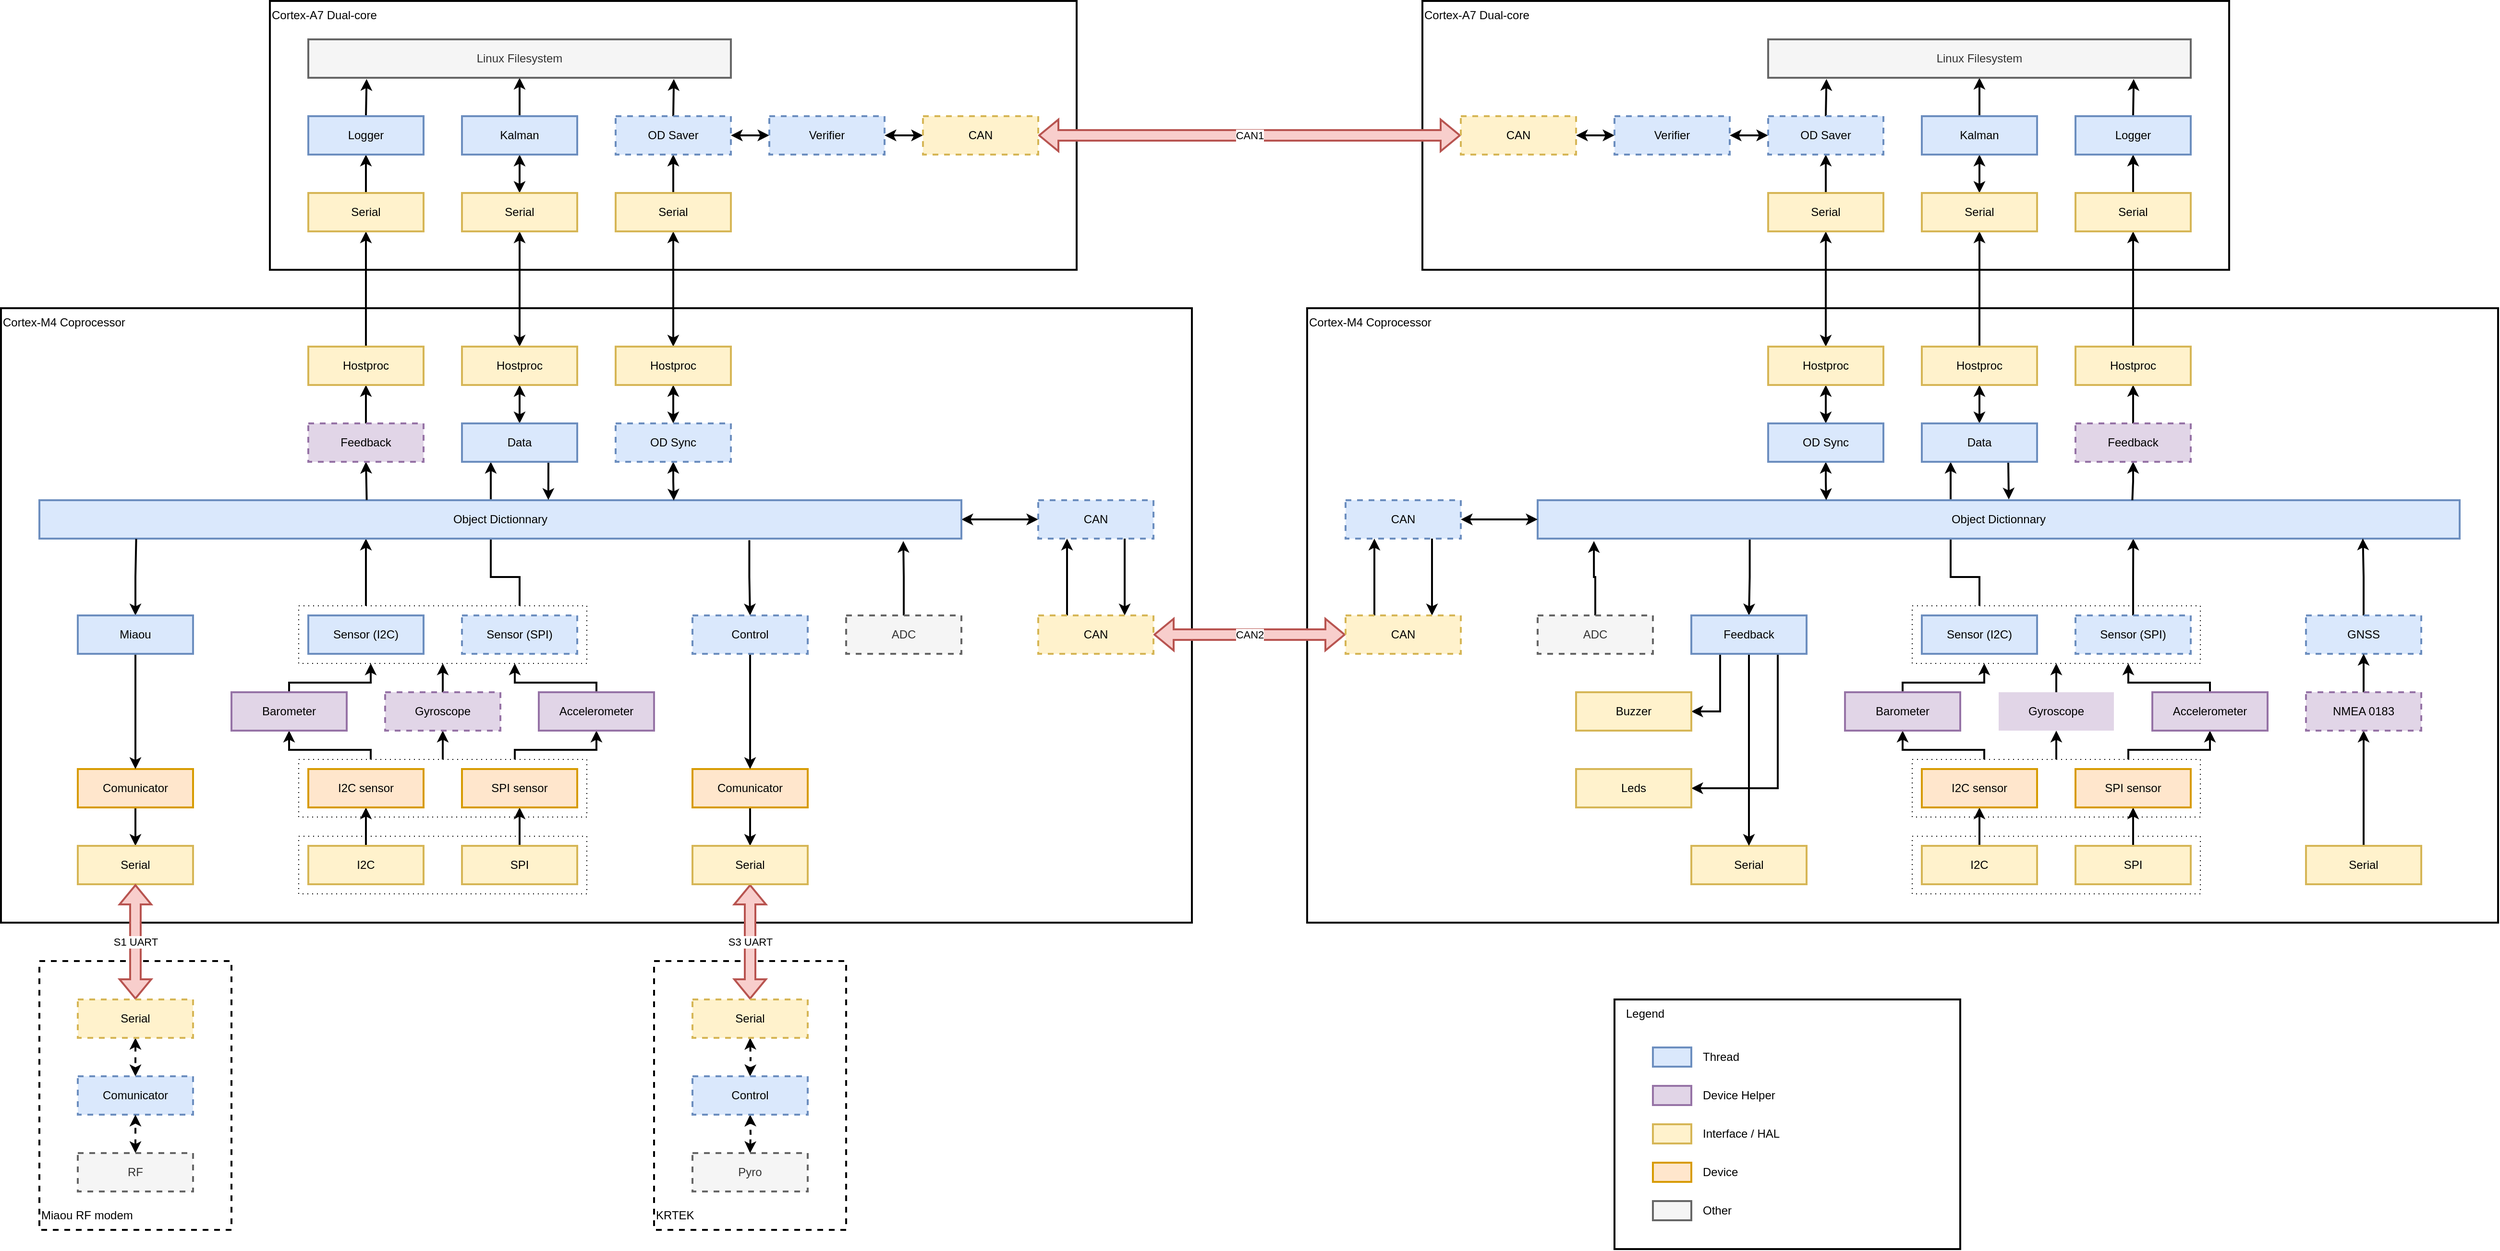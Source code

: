 <mxfile version="20.2.5" type="github">
  <diagram id="oHM9Ts-oEpWvEqwn-NW8" name="Page-1">
    <mxGraphModel dx="1422" dy="1929" grid="1" gridSize="10" guides="1" tooltips="1" connect="1" arrows="1" fold="1" page="1" pageScale="1" pageWidth="1654" pageHeight="1169" math="0" shadow="0">
      <root>
        <mxCell id="0" />
        <mxCell id="1" parent="0" />
        <mxCell id="fYRwV2_t_8ricet78tLy-203" value="" style="rounded=0;whiteSpace=wrap;html=1;fillColor=none;strokeWidth=2;" parent="1" vertex="1">
          <mxGeometry x="1520" y="-320" width="840" height="280" as="geometry" />
        </mxCell>
        <mxCell id="fYRwV2_t_8ricet78tLy-201" value="" style="rounded=0;whiteSpace=wrap;html=1;fillColor=none;strokeWidth=2;" parent="1" vertex="1">
          <mxGeometry x="320" y="-320" width="840" height="280" as="geometry" />
        </mxCell>
        <mxCell id="fYRwV2_t_8ricet78tLy-146" value="" style="rounded=0;whiteSpace=wrap;html=1;fillColor=none;strokeWidth=2;" parent="1" vertex="1">
          <mxGeometry x="1400" width="1240" height="640" as="geometry" />
        </mxCell>
        <mxCell id="fYRwV2_t_8ricet78tLy-215" value="" style="rounded=0;whiteSpace=wrap;html=1;fillColor=none;strokeWidth=2;dashed=1;" parent="1" vertex="1">
          <mxGeometry x="720" y="680" width="200" height="280" as="geometry" />
        </mxCell>
        <mxCell id="fYRwV2_t_8ricet78tLy-209" value="" style="rounded=0;whiteSpace=wrap;html=1;fillColor=none;strokeWidth=2;dashed=1;" parent="1" vertex="1">
          <mxGeometry x="80" y="680" width="200" height="280" as="geometry" />
        </mxCell>
        <mxCell id="fYRwV2_t_8ricet78tLy-210" value="Miaou RF modem" style="text;html=1;strokeColor=none;fillColor=none;align=left;verticalAlign=middle;whiteSpace=wrap;rounded=0;strokeWidth=2;dashed=1;" parent="1" vertex="1">
          <mxGeometry x="80" y="930" width="200" height="30" as="geometry" />
        </mxCell>
        <mxCell id="fYRwV2_t_8ricet78tLy-145" value="" style="rounded=0;whiteSpace=wrap;html=1;fillColor=none;strokeWidth=2;" parent="1" vertex="1">
          <mxGeometry x="40" width="1240" height="640" as="geometry" />
        </mxCell>
        <mxCell id="fYRwV2_t_8ricet78tLy-48" value="" style="edgeStyle=orthogonalEdgeStyle;rounded=0;orthogonalLoop=1;jettySize=auto;html=1;strokeWidth=2;" parent="1" source="fYRwV2_t_8ricet78tLy-1" edge="1">
          <mxGeometry relative="1" as="geometry">
            <mxPoint x="420" y="240" as="targetPoint" />
            <Array as="points">
              <mxPoint x="420" y="240" />
            </Array>
          </mxGeometry>
        </mxCell>
        <mxCell id="fYRwV2_t_8ricet78tLy-47" style="edgeStyle=orthogonalEdgeStyle;rounded=0;orthogonalLoop=1;jettySize=auto;html=1;entryX=0.25;entryY=1;entryDx=0;entryDy=0;exitX=0.5;exitY=0;exitDx=0;exitDy=0;strokeWidth=2;" parent="1" source="fYRwV2_t_8ricet78tLy-2" target="fYRwV2_t_8ricet78tLy-43" edge="1">
          <mxGeometry relative="1" as="geometry">
            <mxPoint x="580" y="270" as="sourcePoint" />
            <Array as="points">
              <mxPoint x="580" y="280" />
              <mxPoint x="550" y="280" />
            </Array>
          </mxGeometry>
        </mxCell>
        <mxCell id="fYRwV2_t_8ricet78tLy-65" style="edgeStyle=orthogonalEdgeStyle;rounded=0;orthogonalLoop=1;jettySize=auto;html=1;exitX=0.25;exitY=0;exitDx=0;exitDy=0;entryX=0.5;entryY=1;entryDx=0;entryDy=0;startArrow=none;startFill=0;endArrow=classic;endFill=1;strokeWidth=2;" parent="1" source="fYRwV2_t_8ricet78tLy-12" target="fYRwV2_t_8ricet78tLy-29" edge="1">
          <mxGeometry relative="1" as="geometry">
            <Array as="points">
              <mxPoint x="425" y="460" />
              <mxPoint x="340" y="460" />
            </Array>
          </mxGeometry>
        </mxCell>
        <mxCell id="fYRwV2_t_8ricet78tLy-66" style="edgeStyle=orthogonalEdgeStyle;rounded=0;orthogonalLoop=1;jettySize=auto;html=1;exitX=0.5;exitY=0;exitDx=0;exitDy=0;entryX=0.5;entryY=1;entryDx=0;entryDy=0;startArrow=none;startFill=0;endArrow=classic;endFill=1;strokeWidth=2;" parent="1" source="fYRwV2_t_8ricet78tLy-12" target="fYRwV2_t_8ricet78tLy-30" edge="1">
          <mxGeometry relative="1" as="geometry" />
        </mxCell>
        <mxCell id="fYRwV2_t_8ricet78tLy-67" style="edgeStyle=orthogonalEdgeStyle;rounded=0;orthogonalLoop=1;jettySize=auto;html=1;exitX=0.75;exitY=0;exitDx=0;exitDy=0;entryX=0.5;entryY=1;entryDx=0;entryDy=0;startArrow=none;startFill=0;endArrow=classic;endFill=1;strokeWidth=2;" parent="1" source="fYRwV2_t_8ricet78tLy-12" target="fYRwV2_t_8ricet78tLy-31" edge="1">
          <mxGeometry relative="1" as="geometry">
            <Array as="points">
              <mxPoint x="575" y="460" />
              <mxPoint x="660" y="460" />
            </Array>
          </mxGeometry>
        </mxCell>
        <mxCell id="fYRwV2_t_8ricet78tLy-12" value="" style="rounded=0;whiteSpace=wrap;html=1;dashed=1;fillColor=none;strokeWidth=1;dashPattern=1 4;" parent="1" vertex="1">
          <mxGeometry x="350" y="470" width="300" height="60" as="geometry" />
        </mxCell>
        <mxCell id="fYRwV2_t_8ricet78tLy-13" value="" style="rounded=0;whiteSpace=wrap;html=1;dashed=1;fillColor=none;strokeWidth=1;dashPattern=1 4;" parent="1" vertex="1">
          <mxGeometry x="350" y="550" width="300" height="60" as="geometry" />
        </mxCell>
        <mxCell id="fYRwV2_t_8ricet78tLy-11" value="" style="rounded=0;whiteSpace=wrap;html=1;dashed=1;fillColor=default;strokeWidth=1;dashPattern=1 4;" parent="1" vertex="1">
          <mxGeometry x="350" y="310" width="300" height="60" as="geometry" />
        </mxCell>
        <mxCell id="fYRwV2_t_8ricet78tLy-1" value="Sensor (I2C)" style="rounded=0;whiteSpace=wrap;html=1;fillColor=#dae8fc;strokeColor=#6c8ebf;strokeWidth=2;" parent="1" vertex="1">
          <mxGeometry x="360" y="320" width="120" height="40" as="geometry" />
        </mxCell>
        <mxCell id="fYRwV2_t_8ricet78tLy-2" value="&lt;div&gt;Sensor (SPI)&lt;/div&gt;" style="rounded=0;whiteSpace=wrap;html=1;fillColor=#dae8fc;strokeColor=#6c8ebf;strokeWidth=2;dashed=1;" parent="1" vertex="1">
          <mxGeometry x="520" y="320" width="120" height="40" as="geometry" />
        </mxCell>
        <mxCell id="fYRwV2_t_8ricet78tLy-62" style="edgeStyle=orthogonalEdgeStyle;rounded=0;orthogonalLoop=1;jettySize=auto;html=1;exitX=0.5;exitY=1;exitDx=0;exitDy=0;entryX=0.5;entryY=0;entryDx=0;entryDy=0;startArrow=none;startFill=0;endArrow=classic;endFill=1;strokeWidth=2;" parent="1" source="fYRwV2_t_8ricet78tLy-3" target="fYRwV2_t_8ricet78tLy-26" edge="1">
          <mxGeometry relative="1" as="geometry" />
        </mxCell>
        <mxCell id="fYRwV2_t_8ricet78tLy-3" value="Comunicator" style="rounded=0;whiteSpace=wrap;html=1;fillColor=#ffe6cc;strokeColor=#d79b00;strokeWidth=2;" parent="1" vertex="1">
          <mxGeometry x="120" y="480" width="120" height="40" as="geometry" />
        </mxCell>
        <mxCell id="fYRwV2_t_8ricet78tLy-77" style="edgeStyle=orthogonalEdgeStyle;rounded=0;orthogonalLoop=1;jettySize=auto;html=1;exitX=1;exitY=0.5;exitDx=0;exitDy=0;entryX=0;entryY=0.5;entryDx=0;entryDy=0;startArrow=classic;startFill=1;endArrow=classic;endFill=1;strokeWidth=2;" parent="1" source="fYRwV2_t_8ricet78tLy-4" target="fYRwV2_t_8ricet78tLy-40" edge="1">
          <mxGeometry relative="1" as="geometry" />
        </mxCell>
        <mxCell id="fYRwV2_t_8ricet78tLy-4" value="Object Dictionnary" style="rounded=0;whiteSpace=wrap;html=1;fillColor=#dae8fc;strokeColor=#6c8ebf;strokeWidth=2;" parent="1" vertex="1">
          <mxGeometry x="80" y="200" width="960" height="40" as="geometry" />
        </mxCell>
        <mxCell id="fYRwV2_t_8ricet78tLy-63" style="edgeStyle=orthogonalEdgeStyle;rounded=0;orthogonalLoop=1;jettySize=auto;html=1;exitX=0.5;exitY=0;exitDx=0;exitDy=0;entryX=0.5;entryY=1;entryDx=0;entryDy=0;startArrow=none;startFill=0;endArrow=classic;endFill=1;strokeWidth=2;" parent="1" source="fYRwV2_t_8ricet78tLy-7" target="fYRwV2_t_8ricet78tLy-8" edge="1">
          <mxGeometry relative="1" as="geometry" />
        </mxCell>
        <mxCell id="fYRwV2_t_8ricet78tLy-7" value="I2C" style="rounded=0;whiteSpace=wrap;html=1;fillColor=#fff2cc;strokeColor=#d6b656;strokeWidth=2;" parent="1" vertex="1">
          <mxGeometry x="360" y="560" width="120" height="40" as="geometry" />
        </mxCell>
        <mxCell id="fYRwV2_t_8ricet78tLy-8" value="I2C sensor" style="rounded=0;whiteSpace=wrap;html=1;fillColor=#ffe6cc;strokeColor=#d79b00;strokeWidth=2;" parent="1" vertex="1">
          <mxGeometry x="360" y="480" width="120" height="40" as="geometry" />
        </mxCell>
        <mxCell id="fYRwV2_t_8ricet78tLy-64" style="edgeStyle=orthogonalEdgeStyle;rounded=0;orthogonalLoop=1;jettySize=auto;html=1;exitX=0.5;exitY=0;exitDx=0;exitDy=0;entryX=0.5;entryY=1;entryDx=0;entryDy=0;startArrow=none;startFill=0;endArrow=classic;endFill=1;strokeWidth=2;" parent="1" source="fYRwV2_t_8ricet78tLy-9" target="fYRwV2_t_8ricet78tLy-10" edge="1">
          <mxGeometry relative="1" as="geometry" />
        </mxCell>
        <mxCell id="fYRwV2_t_8ricet78tLy-9" value="SPI" style="rounded=0;whiteSpace=wrap;html=1;fillColor=#fff2cc;strokeColor=#d6b656;strokeWidth=2;" parent="1" vertex="1">
          <mxGeometry x="520" y="560" width="120" height="40" as="geometry" />
        </mxCell>
        <mxCell id="fYRwV2_t_8ricet78tLy-10" value="SPI sensor" style="rounded=0;whiteSpace=wrap;html=1;fillColor=#ffe6cc;strokeColor=#d79b00;strokeWidth=2;" parent="1" vertex="1">
          <mxGeometry x="520" y="480" width="120" height="40" as="geometry" />
        </mxCell>
        <mxCell id="fYRwV2_t_8ricet78tLy-72" style="edgeStyle=orthogonalEdgeStyle;rounded=0;orthogonalLoop=1;jettySize=auto;html=1;exitX=0.5;exitY=1;exitDx=0;exitDy=0;entryX=0.5;entryY=0;entryDx=0;entryDy=0;startArrow=none;startFill=0;endArrow=classic;endFill=1;strokeWidth=2;" parent="1" source="fYRwV2_t_8ricet78tLy-25" target="fYRwV2_t_8ricet78tLy-27" edge="1">
          <mxGeometry relative="1" as="geometry" />
        </mxCell>
        <mxCell id="fYRwV2_t_8ricet78tLy-25" value="Comunicator" style="rounded=0;whiteSpace=wrap;html=1;fillColor=#ffe6cc;strokeColor=#d79b00;strokeWidth=2;" parent="1" vertex="1">
          <mxGeometry x="760" y="480" width="120" height="40" as="geometry" />
        </mxCell>
        <mxCell id="fYRwV2_t_8ricet78tLy-26" value="Serial" style="rounded=0;whiteSpace=wrap;html=1;fillColor=#fff2cc;strokeColor=#d6b656;strokeWidth=2;" parent="1" vertex="1">
          <mxGeometry x="120" y="560" width="120" height="40" as="geometry" />
        </mxCell>
        <mxCell id="fYRwV2_t_8ricet78tLy-225" value="S3 UART" style="edgeStyle=orthogonalEdgeStyle;rounded=0;orthogonalLoop=1;jettySize=auto;html=1;exitX=0.5;exitY=1;exitDx=0;exitDy=0;entryX=0.5;entryY=0;entryDx=0;entryDy=0;startArrow=classic;startFill=1;endArrow=classic;endFill=1;shape=flexArrow;fillColor=#f8cecc;strokeColor=#b85450;strokeWidth=2;" parent="1" source="fYRwV2_t_8ricet78tLy-27" target="fYRwV2_t_8ricet78tLy-222" edge="1">
          <mxGeometry relative="1" as="geometry" />
        </mxCell>
        <mxCell id="fYRwV2_t_8ricet78tLy-27" value="Serial" style="rounded=0;whiteSpace=wrap;html=1;fillColor=#fff2cc;strokeColor=#d6b656;strokeWidth=2;" parent="1" vertex="1">
          <mxGeometry x="760" y="560" width="120" height="40" as="geometry" />
        </mxCell>
        <mxCell id="fYRwV2_t_8ricet78tLy-60" style="edgeStyle=orthogonalEdgeStyle;rounded=0;orthogonalLoop=1;jettySize=auto;html=1;exitX=0.5;exitY=0;exitDx=0;exitDy=0;entryX=0.105;entryY=1.008;entryDx=0;entryDy=0;entryPerimeter=0;startArrow=classic;startFill=1;endArrow=none;endFill=0;strokeWidth=2;" parent="1" source="fYRwV2_t_8ricet78tLy-28" target="fYRwV2_t_8ricet78tLy-4" edge="1">
          <mxGeometry relative="1" as="geometry" />
        </mxCell>
        <mxCell id="fYRwV2_t_8ricet78tLy-61" style="edgeStyle=orthogonalEdgeStyle;rounded=0;orthogonalLoop=1;jettySize=auto;html=1;exitX=0.5;exitY=1;exitDx=0;exitDy=0;entryX=0.5;entryY=0;entryDx=0;entryDy=0;startArrow=none;startFill=0;endArrow=classic;endFill=1;strokeWidth=2;" parent="1" source="fYRwV2_t_8ricet78tLy-28" target="fYRwV2_t_8ricet78tLy-3" edge="1">
          <mxGeometry relative="1" as="geometry" />
        </mxCell>
        <mxCell id="fYRwV2_t_8ricet78tLy-28" value="Miaou" style="rounded=0;whiteSpace=wrap;html=1;fillColor=#dae8fc;strokeColor=#6c8ebf;strokeWidth=2;" parent="1" vertex="1">
          <mxGeometry x="120" y="320" width="120" height="40" as="geometry" />
        </mxCell>
        <mxCell id="fYRwV2_t_8ricet78tLy-68" style="edgeStyle=orthogonalEdgeStyle;rounded=0;orthogonalLoop=1;jettySize=auto;html=1;exitX=0.5;exitY=0;exitDx=0;exitDy=0;entryX=0.25;entryY=1;entryDx=0;entryDy=0;startArrow=none;startFill=0;endArrow=classic;endFill=1;strokeWidth=2;" parent="1" source="fYRwV2_t_8ricet78tLy-29" target="fYRwV2_t_8ricet78tLy-11" edge="1">
          <mxGeometry relative="1" as="geometry">
            <Array as="points">
              <mxPoint x="340" y="390" />
              <mxPoint x="425" y="390" />
            </Array>
          </mxGeometry>
        </mxCell>
        <mxCell id="fYRwV2_t_8ricet78tLy-29" value="Barometer" style="rounded=0;whiteSpace=wrap;html=1;fillColor=#e1d5e7;strokeColor=#9673a6;strokeWidth=2;" parent="1" vertex="1">
          <mxGeometry x="280" y="400" width="120" height="40" as="geometry" />
        </mxCell>
        <mxCell id="fYRwV2_t_8ricet78tLy-70" style="edgeStyle=orthogonalEdgeStyle;rounded=0;orthogonalLoop=1;jettySize=auto;html=1;exitX=0.5;exitY=0;exitDx=0;exitDy=0;entryX=0.5;entryY=1;entryDx=0;entryDy=0;startArrow=none;startFill=0;endArrow=classic;endFill=1;strokeWidth=2;" parent="1" source="fYRwV2_t_8ricet78tLy-30" target="fYRwV2_t_8ricet78tLy-11" edge="1">
          <mxGeometry relative="1" as="geometry" />
        </mxCell>
        <mxCell id="fYRwV2_t_8ricet78tLy-30" value="Gyroscope" style="rounded=0;whiteSpace=wrap;html=1;fillColor=#e1d5e7;strokeColor=#9673a6;strokeWidth=2;dashed=1;" parent="1" vertex="1">
          <mxGeometry x="440" y="400" width="120" height="40" as="geometry" />
        </mxCell>
        <mxCell id="fYRwV2_t_8ricet78tLy-69" style="edgeStyle=orthogonalEdgeStyle;rounded=0;orthogonalLoop=1;jettySize=auto;html=1;exitX=0.5;exitY=0;exitDx=0;exitDy=0;entryX=0.75;entryY=1;entryDx=0;entryDy=0;startArrow=none;startFill=0;endArrow=classic;endFill=1;strokeWidth=2;" parent="1" source="fYRwV2_t_8ricet78tLy-31" target="fYRwV2_t_8ricet78tLy-11" edge="1">
          <mxGeometry relative="1" as="geometry">
            <Array as="points">
              <mxPoint x="660" y="390" />
              <mxPoint x="575" y="390" />
            </Array>
          </mxGeometry>
        </mxCell>
        <mxCell id="fYRwV2_t_8ricet78tLy-31" value="Accelerometer" style="rounded=0;whiteSpace=wrap;html=1;fillColor=#e1d5e7;strokeColor=#9673a6;strokeWidth=2;" parent="1" vertex="1">
          <mxGeometry x="600" y="400" width="120" height="40" as="geometry" />
        </mxCell>
        <mxCell id="fYRwV2_t_8ricet78tLy-143" style="edgeStyle=orthogonalEdgeStyle;rounded=0;orthogonalLoop=1;jettySize=auto;html=1;exitX=0.5;exitY=0;exitDx=0;exitDy=0;entryX=0.937;entryY=1.062;entryDx=0;entryDy=0;entryPerimeter=0;startArrow=none;startFill=0;endArrow=classic;endFill=1;strokeWidth=2;" parent="1" source="fYRwV2_t_8ricet78tLy-38" target="fYRwV2_t_8ricet78tLy-4" edge="1">
          <mxGeometry relative="1" as="geometry" />
        </mxCell>
        <mxCell id="fYRwV2_t_8ricet78tLy-38" value="ADC" style="rounded=0;whiteSpace=wrap;html=1;fillColor=#f5f5f5;strokeColor=#666666;fontColor=#333333;strokeWidth=2;dashed=1;" parent="1" vertex="1">
          <mxGeometry x="920" y="320" width="120" height="40" as="geometry" />
        </mxCell>
        <mxCell id="fYRwV2_t_8ricet78tLy-73" style="edgeStyle=orthogonalEdgeStyle;rounded=0;orthogonalLoop=1;jettySize=auto;html=1;exitX=0.5;exitY=1;exitDx=0;exitDy=0;startArrow=none;startFill=0;endArrow=classic;endFill=1;entryX=0.5;entryY=0;entryDx=0;entryDy=0;strokeWidth=2;" parent="1" source="fYRwV2_t_8ricet78tLy-39" target="fYRwV2_t_8ricet78tLy-25" edge="1">
          <mxGeometry relative="1" as="geometry">
            <mxPoint x="820.667" y="420" as="targetPoint" />
          </mxGeometry>
        </mxCell>
        <mxCell id="fYRwV2_t_8ricet78tLy-74" style="edgeStyle=orthogonalEdgeStyle;rounded=0;orthogonalLoop=1;jettySize=auto;html=1;exitX=0.77;exitY=1.042;exitDx=0;exitDy=0;entryX=0.5;entryY=0;entryDx=0;entryDy=0;startArrow=none;startFill=0;endArrow=classic;endFill=1;exitPerimeter=0;strokeWidth=2;" parent="1" source="fYRwV2_t_8ricet78tLy-4" target="fYRwV2_t_8ricet78tLy-39" edge="1">
          <mxGeometry relative="1" as="geometry" />
        </mxCell>
        <mxCell id="fYRwV2_t_8ricet78tLy-39" value="Control" style="rounded=0;whiteSpace=wrap;html=1;fillColor=#dae8fc;strokeColor=#6c8ebf;strokeWidth=2;dashed=1;" parent="1" vertex="1">
          <mxGeometry x="760" y="320" width="120" height="40" as="geometry" />
        </mxCell>
        <mxCell id="fYRwV2_t_8ricet78tLy-76" style="edgeStyle=orthogonalEdgeStyle;rounded=0;orthogonalLoop=1;jettySize=auto;html=1;exitX=0.75;exitY=1;exitDx=0;exitDy=0;entryX=0.75;entryY=0;entryDx=0;entryDy=0;startArrow=none;startFill=0;endArrow=classic;endFill=1;strokeWidth=2;" parent="1" source="fYRwV2_t_8ricet78tLy-40" target="fYRwV2_t_8ricet78tLy-41" edge="1">
          <mxGeometry relative="1" as="geometry" />
        </mxCell>
        <mxCell id="fYRwV2_t_8ricet78tLy-40" value="CAN" style="rounded=0;whiteSpace=wrap;html=1;fillColor=#dae8fc;strokeColor=#6c8ebf;strokeWidth=2;dashed=1;" parent="1" vertex="1">
          <mxGeometry x="1120" y="200" width="120" height="40" as="geometry" />
        </mxCell>
        <mxCell id="fYRwV2_t_8ricet78tLy-75" style="edgeStyle=orthogonalEdgeStyle;rounded=0;orthogonalLoop=1;jettySize=auto;html=1;exitX=0.25;exitY=0;exitDx=0;exitDy=0;entryX=0.25;entryY=1;entryDx=0;entryDy=0;startArrow=none;startFill=0;endArrow=classic;endFill=1;strokeWidth=2;" parent="1" source="fYRwV2_t_8ricet78tLy-41" target="fYRwV2_t_8ricet78tLy-40" edge="1">
          <mxGeometry relative="1" as="geometry" />
        </mxCell>
        <mxCell id="fYRwV2_t_8ricet78tLy-150" value="CAN2" style="edgeStyle=orthogonalEdgeStyle;rounded=0;orthogonalLoop=1;jettySize=auto;html=1;exitX=1;exitY=0.5;exitDx=0;exitDy=0;entryX=0;entryY=0.5;entryDx=0;entryDy=0;startArrow=classic;startFill=1;endArrow=classic;endFill=1;shape=flexArrow;fillColor=#f8cecc;strokeColor=#b85450;strokeWidth=2;" parent="1" source="fYRwV2_t_8ricet78tLy-41" target="fYRwV2_t_8ricet78tLy-118" edge="1">
          <mxGeometry relative="1" as="geometry" />
        </mxCell>
        <mxCell id="fYRwV2_t_8ricet78tLy-41" value="CAN" style="rounded=0;whiteSpace=wrap;html=1;fillColor=#fff2cc;strokeColor=#d6b656;strokeWidth=2;dashed=1;" parent="1" vertex="1">
          <mxGeometry x="1120" y="320" width="120" height="40" as="geometry" />
        </mxCell>
        <mxCell id="fYRwV2_t_8ricet78tLy-53" style="edgeStyle=orthogonalEdgeStyle;rounded=0;orthogonalLoop=1;jettySize=auto;html=1;exitX=0.5;exitY=0;exitDx=0;exitDy=0;entryX=0.5;entryY=1;entryDx=0;entryDy=0;startArrow=none;startFill=0;strokeWidth=2;" parent="1" source="fYRwV2_t_8ricet78tLy-42" target="fYRwV2_t_8ricet78tLy-51" edge="1">
          <mxGeometry relative="1" as="geometry" />
        </mxCell>
        <mxCell id="fYRwV2_t_8ricet78tLy-55" style="edgeStyle=orthogonalEdgeStyle;rounded=0;orthogonalLoop=1;jettySize=auto;html=1;exitX=0.5;exitY=1;exitDx=0;exitDy=0;entryX=0.355;entryY=-0.007;entryDx=0;entryDy=0;entryPerimeter=0;startArrow=classic;startFill=1;endArrow=none;endFill=0;strokeWidth=2;" parent="1" source="fYRwV2_t_8ricet78tLy-42" target="fYRwV2_t_8ricet78tLy-4" edge="1">
          <mxGeometry relative="1" as="geometry" />
        </mxCell>
        <mxCell id="fYRwV2_t_8ricet78tLy-42" value="Feedback" style="rounded=0;whiteSpace=wrap;html=1;fillColor=#e1d5e7;strokeColor=#9673a6;strokeWidth=2;dashed=1;" parent="1" vertex="1">
          <mxGeometry x="360" y="120" width="120" height="40" as="geometry" />
        </mxCell>
        <mxCell id="fYRwV2_t_8ricet78tLy-49" style="edgeStyle=orthogonalEdgeStyle;rounded=0;orthogonalLoop=1;jettySize=auto;html=1;exitX=0.5;exitY=0;exitDx=0;exitDy=0;entryX=0.5;entryY=1;entryDx=0;entryDy=0;startArrow=classic;startFill=1;strokeWidth=2;" parent="1" source="fYRwV2_t_8ricet78tLy-43" target="fYRwV2_t_8ricet78tLy-44" edge="1">
          <mxGeometry relative="1" as="geometry" />
        </mxCell>
        <mxCell id="fYRwV2_t_8ricet78tLy-54" style="edgeStyle=orthogonalEdgeStyle;rounded=0;orthogonalLoop=1;jettySize=auto;html=1;exitX=0.75;exitY=1;exitDx=0;exitDy=0;entryX=0.552;entryY=-0.007;entryDx=0;entryDy=0;entryPerimeter=0;startArrow=none;startFill=0;strokeWidth=2;" parent="1" source="fYRwV2_t_8ricet78tLy-43" target="fYRwV2_t_8ricet78tLy-4" edge="1">
          <mxGeometry relative="1" as="geometry" />
        </mxCell>
        <mxCell id="fYRwV2_t_8ricet78tLy-43" value="Data" style="rounded=0;whiteSpace=wrap;html=1;fillColor=#dae8fc;strokeColor=#6c8ebf;strokeWidth=2;" parent="1" vertex="1">
          <mxGeometry x="520" y="120" width="120" height="40" as="geometry" />
        </mxCell>
        <mxCell id="fYRwV2_t_8ricet78tLy-153" style="edgeStyle=orthogonalEdgeStyle;rounded=0;orthogonalLoop=1;jettySize=auto;html=1;exitX=0.5;exitY=0;exitDx=0;exitDy=0;entryX=0.5;entryY=1;entryDx=0;entryDy=0;startArrow=classic;startFill=1;endArrow=classic;endFill=1;strokeWidth=2;" parent="1" source="fYRwV2_t_8ricet78tLy-44" target="fYRwV2_t_8ricet78tLy-152" edge="1">
          <mxGeometry relative="1" as="geometry" />
        </mxCell>
        <mxCell id="fYRwV2_t_8ricet78tLy-44" value="Hostproc" style="rounded=0;whiteSpace=wrap;html=1;fillColor=#fff2cc;strokeColor=#d6b656;strokeWidth=2;" parent="1" vertex="1">
          <mxGeometry x="520" y="40" width="120" height="40" as="geometry" />
        </mxCell>
        <mxCell id="fYRwV2_t_8ricet78tLy-57" style="edgeStyle=orthogonalEdgeStyle;rounded=0;orthogonalLoop=1;jettySize=auto;html=1;exitX=0.5;exitY=1;exitDx=0;exitDy=0;entryX=0.688;entryY=0.008;entryDx=0;entryDy=0;entryPerimeter=0;startArrow=classic;startFill=1;endArrow=classic;endFill=1;strokeWidth=2;" parent="1" source="fYRwV2_t_8ricet78tLy-45" target="fYRwV2_t_8ricet78tLy-4" edge="1">
          <mxGeometry relative="1" as="geometry" />
        </mxCell>
        <mxCell id="fYRwV2_t_8ricet78tLy-58" style="edgeStyle=orthogonalEdgeStyle;rounded=0;orthogonalLoop=1;jettySize=auto;html=1;exitX=0.5;exitY=0;exitDx=0;exitDy=0;entryX=0.5;entryY=1;entryDx=0;entryDy=0;startArrow=classic;startFill=1;endArrow=classic;endFill=1;strokeWidth=2;" parent="1" source="fYRwV2_t_8ricet78tLy-45" target="fYRwV2_t_8ricet78tLy-50" edge="1">
          <mxGeometry relative="1" as="geometry" />
        </mxCell>
        <mxCell id="fYRwV2_t_8ricet78tLy-45" value="OD Sync" style="rounded=0;whiteSpace=wrap;html=1;fillColor=#dae8fc;strokeColor=#6c8ebf;strokeWidth=2;dashed=1;" parent="1" vertex="1">
          <mxGeometry x="680" y="120" width="120" height="40" as="geometry" />
        </mxCell>
        <mxCell id="fYRwV2_t_8ricet78tLy-158" style="edgeStyle=orthogonalEdgeStyle;rounded=0;orthogonalLoop=1;jettySize=auto;html=1;exitX=0.5;exitY=0;exitDx=0;exitDy=0;entryX=0.5;entryY=1;entryDx=0;entryDy=0;startArrow=classic;startFill=1;endArrow=classic;endFill=1;strokeWidth=2;" parent="1" source="fYRwV2_t_8ricet78tLy-50" target="fYRwV2_t_8ricet78tLy-156" edge="1">
          <mxGeometry relative="1" as="geometry" />
        </mxCell>
        <mxCell id="fYRwV2_t_8ricet78tLy-50" value="Hostproc" style="rounded=0;whiteSpace=wrap;html=1;fillColor=#fff2cc;strokeColor=#d6b656;strokeWidth=2;" parent="1" vertex="1">
          <mxGeometry x="680" y="40" width="120" height="40" as="geometry" />
        </mxCell>
        <mxCell id="fYRwV2_t_8ricet78tLy-155" style="edgeStyle=orthogonalEdgeStyle;rounded=0;orthogonalLoop=1;jettySize=auto;html=1;exitX=0.5;exitY=0;exitDx=0;exitDy=0;entryX=0.5;entryY=1;entryDx=0;entryDy=0;startArrow=none;startFill=0;endArrow=classic;endFill=1;strokeWidth=2;" parent="1" source="fYRwV2_t_8ricet78tLy-51" target="fYRwV2_t_8ricet78tLy-154" edge="1">
          <mxGeometry relative="1" as="geometry" />
        </mxCell>
        <mxCell id="fYRwV2_t_8ricet78tLy-51" value="Hostproc" style="rounded=0;whiteSpace=wrap;html=1;fillColor=#fff2cc;strokeColor=#d6b656;strokeWidth=2;" parent="1" vertex="1">
          <mxGeometry x="360" y="40" width="120" height="40" as="geometry" />
        </mxCell>
        <mxCell id="fYRwV2_t_8ricet78tLy-79" style="edgeStyle=orthogonalEdgeStyle;rounded=0;orthogonalLoop=1;jettySize=auto;html=1;entryX=0.25;entryY=1;entryDx=0;entryDy=0;exitX=0.5;exitY=0;exitDx=0;exitDy=0;strokeWidth=2;" parent="1" source="fYRwV2_t_8ricet78tLy-86" target="fYRwV2_t_8ricet78tLy-124" edge="1">
          <mxGeometry relative="1" as="geometry">
            <mxPoint x="2305" y="270" as="sourcePoint" />
            <Array as="points">
              <mxPoint x="2100" y="280" />
              <mxPoint x="2070" y="280" />
            </Array>
          </mxGeometry>
        </mxCell>
        <mxCell id="fYRwV2_t_8ricet78tLy-80" style="edgeStyle=orthogonalEdgeStyle;rounded=0;orthogonalLoop=1;jettySize=auto;html=1;exitX=0.25;exitY=0;exitDx=0;exitDy=0;entryX=0.5;entryY=1;entryDx=0;entryDy=0;startArrow=none;startFill=0;endArrow=classic;endFill=1;strokeWidth=2;" parent="1" source="fYRwV2_t_8ricet78tLy-83" target="fYRwV2_t_8ricet78tLy-106" edge="1">
          <mxGeometry relative="1" as="geometry">
            <Array as="points">
              <mxPoint x="2105" y="460" />
              <mxPoint x="2020" y="460" />
            </Array>
          </mxGeometry>
        </mxCell>
        <mxCell id="fYRwV2_t_8ricet78tLy-81" style="edgeStyle=orthogonalEdgeStyle;rounded=0;orthogonalLoop=1;jettySize=auto;html=1;exitX=0.5;exitY=0;exitDx=0;exitDy=0;entryX=0.5;entryY=1;entryDx=0;entryDy=0;startArrow=none;startFill=0;endArrow=classic;endFill=1;strokeWidth=2;" parent="1" source="fYRwV2_t_8ricet78tLy-83" target="fYRwV2_t_8ricet78tLy-108" edge="1">
          <mxGeometry relative="1" as="geometry" />
        </mxCell>
        <mxCell id="fYRwV2_t_8ricet78tLy-82" style="edgeStyle=orthogonalEdgeStyle;rounded=0;orthogonalLoop=1;jettySize=auto;html=1;exitX=0.75;exitY=0;exitDx=0;exitDy=0;entryX=0.5;entryY=1;entryDx=0;entryDy=0;startArrow=none;startFill=0;endArrow=classic;endFill=1;strokeWidth=2;" parent="1" source="fYRwV2_t_8ricet78tLy-83" target="fYRwV2_t_8ricet78tLy-110" edge="1">
          <mxGeometry relative="1" as="geometry">
            <Array as="points">
              <mxPoint x="2255" y="460" />
              <mxPoint x="2340" y="460" />
            </Array>
          </mxGeometry>
        </mxCell>
        <mxCell id="fYRwV2_t_8ricet78tLy-83" value="" style="rounded=0;whiteSpace=wrap;html=1;dashed=1;fillColor=none;strokeWidth=1;dashPattern=1 4;" parent="1" vertex="1">
          <mxGeometry x="2030" y="470" width="300" height="60" as="geometry" />
        </mxCell>
        <mxCell id="fYRwV2_t_8ricet78tLy-84" value="" style="rounded=0;whiteSpace=wrap;html=1;dashed=1;fillColor=none;strokeWidth=1;dashPattern=1 4;" parent="1" vertex="1">
          <mxGeometry x="2030" y="550" width="300" height="60" as="geometry" />
        </mxCell>
        <mxCell id="fYRwV2_t_8ricet78tLy-85" value="" style="rounded=0;whiteSpace=wrap;html=1;dashed=1;fillColor=default;strokeWidth=1;dashPattern=1 4;" parent="1" vertex="1">
          <mxGeometry x="2030" y="310" width="300" height="60" as="geometry" />
        </mxCell>
        <mxCell id="fYRwV2_t_8ricet78tLy-86" value="Sensor (I2C)" style="rounded=0;whiteSpace=wrap;html=1;fillColor=#dae8fc;strokeColor=#6c8ebf;strokeWidth=2;" parent="1" vertex="1">
          <mxGeometry x="2040" y="320" width="120" height="40" as="geometry" />
        </mxCell>
        <mxCell id="fYRwV2_t_8ricet78tLy-243" style="edgeStyle=orthogonalEdgeStyle;rounded=0;orthogonalLoop=1;jettySize=auto;html=1;exitX=0.5;exitY=0;exitDx=0;exitDy=0;entryX=0.646;entryY=1;entryDx=0;entryDy=0;entryPerimeter=0;startArrow=none;startFill=0;endArrow=classic;endFill=1;strokeWidth=2;" parent="1" source="fYRwV2_t_8ricet78tLy-87" target="fYRwV2_t_8ricet78tLy-91" edge="1">
          <mxGeometry relative="1" as="geometry" />
        </mxCell>
        <mxCell id="fYRwV2_t_8ricet78tLy-87" value="&lt;div&gt;Sensor (SPI)&lt;/div&gt;" style="rounded=0;whiteSpace=wrap;html=1;fillColor=#dae8fc;strokeColor=#6c8ebf;strokeWidth=2;dashed=1;" parent="1" vertex="1">
          <mxGeometry x="2200" y="320" width="120" height="40" as="geometry" />
        </mxCell>
        <mxCell id="fYRwV2_t_8ricet78tLy-230" style="edgeStyle=orthogonalEdgeStyle;rounded=0;orthogonalLoop=1;jettySize=auto;html=1;exitX=0.23;exitY=1.019;exitDx=0;exitDy=0;startArrow=none;startFill=0;endArrow=classic;endFill=1;exitPerimeter=0;strokeWidth=2;" parent="1" source="fYRwV2_t_8ricet78tLy-91" target="fYRwV2_t_8ricet78tLy-114" edge="1">
          <mxGeometry relative="1" as="geometry" />
        </mxCell>
        <mxCell id="fYRwV2_t_8ricet78tLy-91" value="Object Dictionnary" style="rounded=0;whiteSpace=wrap;html=1;fillColor=#dae8fc;strokeColor=#6c8ebf;strokeWidth=2;" parent="1" vertex="1">
          <mxGeometry x="1640" y="200" width="960" height="40" as="geometry" />
        </mxCell>
        <mxCell id="fYRwV2_t_8ricet78tLy-92" style="edgeStyle=orthogonalEdgeStyle;rounded=0;orthogonalLoop=1;jettySize=auto;html=1;exitX=0.5;exitY=0;exitDx=0;exitDy=0;entryX=0.5;entryY=1;entryDx=0;entryDy=0;startArrow=none;startFill=0;endArrow=classic;endFill=1;strokeWidth=2;" parent="1" source="fYRwV2_t_8ricet78tLy-93" target="fYRwV2_t_8ricet78tLy-94" edge="1">
          <mxGeometry relative="1" as="geometry" />
        </mxCell>
        <mxCell id="fYRwV2_t_8ricet78tLy-93" value="I2C" style="rounded=0;whiteSpace=wrap;html=1;fillColor=#fff2cc;strokeColor=#d6b656;strokeWidth=2;" parent="1" vertex="1">
          <mxGeometry x="2040" y="560" width="120" height="40" as="geometry" />
        </mxCell>
        <mxCell id="fYRwV2_t_8ricet78tLy-94" value="I2C sensor" style="rounded=0;whiteSpace=wrap;html=1;fillColor=#ffe6cc;strokeColor=#d79b00;strokeWidth=2;" parent="1" vertex="1">
          <mxGeometry x="2040" y="480" width="120" height="40" as="geometry" />
        </mxCell>
        <mxCell id="fYRwV2_t_8ricet78tLy-95" style="edgeStyle=orthogonalEdgeStyle;rounded=0;orthogonalLoop=1;jettySize=auto;html=1;exitX=0.5;exitY=0;exitDx=0;exitDy=0;entryX=0.5;entryY=1;entryDx=0;entryDy=0;startArrow=none;startFill=0;endArrow=classic;endFill=1;strokeWidth=2;" parent="1" source="fYRwV2_t_8ricet78tLy-96" target="fYRwV2_t_8ricet78tLy-97" edge="1">
          <mxGeometry relative="1" as="geometry" />
        </mxCell>
        <mxCell id="fYRwV2_t_8ricet78tLy-96" value="SPI" style="rounded=0;whiteSpace=wrap;html=1;fillColor=#fff2cc;strokeColor=#d6b656;strokeWidth=2;" parent="1" vertex="1">
          <mxGeometry x="2200" y="560" width="120" height="40" as="geometry" />
        </mxCell>
        <mxCell id="fYRwV2_t_8ricet78tLy-97" value="SPI sensor" style="rounded=0;whiteSpace=wrap;html=1;fillColor=#ffe6cc;strokeColor=#d79b00;strokeWidth=2;" parent="1" vertex="1">
          <mxGeometry x="2200" y="480" width="120" height="40" as="geometry" />
        </mxCell>
        <mxCell id="fYRwV2_t_8ricet78tLy-135" style="edgeStyle=orthogonalEdgeStyle;rounded=0;orthogonalLoop=1;jettySize=auto;html=1;exitX=0.5;exitY=0;exitDx=0;exitDy=0;entryX=0.5;entryY=1;entryDx=0;entryDy=0;startArrow=none;startFill=0;endArrow=classic;endFill=1;strokeWidth=2;" parent="1" source="fYRwV2_t_8ricet78tLy-100" target="fYRwV2_t_8ricet78tLy-134" edge="1">
          <mxGeometry relative="1" as="geometry" />
        </mxCell>
        <mxCell id="fYRwV2_t_8ricet78tLy-100" value="Serial" style="rounded=0;whiteSpace=wrap;html=1;fillColor=#fff2cc;strokeColor=#d6b656;strokeWidth=2;" parent="1" vertex="1">
          <mxGeometry x="2440" y="560" width="120" height="40" as="geometry" />
        </mxCell>
        <mxCell id="fYRwV2_t_8ricet78tLy-101" value="Serial" style="rounded=0;whiteSpace=wrap;html=1;fillColor=#fff2cc;strokeColor=#d6b656;strokeWidth=2;" parent="1" vertex="1">
          <mxGeometry x="1800" y="560" width="120" height="40" as="geometry" />
        </mxCell>
        <mxCell id="fYRwV2_t_8ricet78tLy-229" style="edgeStyle=orthogonalEdgeStyle;rounded=0;orthogonalLoop=1;jettySize=auto;html=1;exitX=0.5;exitY=0;exitDx=0;exitDy=0;entryX=0.895;entryY=0.995;entryDx=0;entryDy=0;entryPerimeter=0;startArrow=none;startFill=0;endArrow=classic;endFill=1;strokeWidth=2;" parent="1" source="fYRwV2_t_8ricet78tLy-104" target="fYRwV2_t_8ricet78tLy-91" edge="1">
          <mxGeometry relative="1" as="geometry" />
        </mxCell>
        <mxCell id="fYRwV2_t_8ricet78tLy-104" value="GNSS" style="rounded=0;whiteSpace=wrap;html=1;fillColor=#dae8fc;strokeColor=#6c8ebf;strokeWidth=2;dashed=1;" parent="1" vertex="1">
          <mxGeometry x="2440" y="320" width="120" height="40" as="geometry" />
        </mxCell>
        <mxCell id="fYRwV2_t_8ricet78tLy-105" style="edgeStyle=orthogonalEdgeStyle;rounded=0;orthogonalLoop=1;jettySize=auto;html=1;exitX=0.5;exitY=0;exitDx=0;exitDy=0;entryX=0.25;entryY=1;entryDx=0;entryDy=0;startArrow=none;startFill=0;endArrow=classic;endFill=1;strokeWidth=2;" parent="1" source="fYRwV2_t_8ricet78tLy-106" target="fYRwV2_t_8ricet78tLy-85" edge="1">
          <mxGeometry relative="1" as="geometry">
            <Array as="points">
              <mxPoint x="2020" y="390" />
              <mxPoint x="2105" y="390" />
            </Array>
          </mxGeometry>
        </mxCell>
        <mxCell id="fYRwV2_t_8ricet78tLy-106" value="Barometer" style="rounded=0;whiteSpace=wrap;html=1;fillColor=#e1d5e7;strokeColor=#9673a6;strokeWidth=2;" parent="1" vertex="1">
          <mxGeometry x="1960" y="400" width="120" height="40" as="geometry" />
        </mxCell>
        <mxCell id="fYRwV2_t_8ricet78tLy-107" style="edgeStyle=orthogonalEdgeStyle;rounded=0;orthogonalLoop=1;jettySize=auto;html=1;exitX=0.5;exitY=0;exitDx=0;exitDy=0;entryX=0.5;entryY=1;entryDx=0;entryDy=0;startArrow=none;startFill=0;endArrow=classic;endFill=1;strokeWidth=2;" parent="1" source="fYRwV2_t_8ricet78tLy-108" target="fYRwV2_t_8ricet78tLy-85" edge="1">
          <mxGeometry relative="1" as="geometry" />
        </mxCell>
        <mxCell id="fYRwV2_t_8ricet78tLy-108" value="Gyroscope" style="rounded=0;whiteSpace=wrap;html=1;fillColor=#e1d5e7;strokeColor=none;strokeWidth=2;dashed=1;" parent="1" vertex="1">
          <mxGeometry x="2120" y="400" width="120" height="40" as="geometry" />
        </mxCell>
        <mxCell id="fYRwV2_t_8ricet78tLy-109" style="edgeStyle=orthogonalEdgeStyle;rounded=0;orthogonalLoop=1;jettySize=auto;html=1;exitX=0.5;exitY=0;exitDx=0;exitDy=0;entryX=0.75;entryY=1;entryDx=0;entryDy=0;startArrow=none;startFill=0;endArrow=classic;endFill=1;strokeWidth=2;" parent="1" source="fYRwV2_t_8ricet78tLy-110" target="fYRwV2_t_8ricet78tLy-85" edge="1">
          <mxGeometry relative="1" as="geometry">
            <Array as="points">
              <mxPoint x="2340" y="390" />
              <mxPoint x="2255" y="390" />
            </Array>
          </mxGeometry>
        </mxCell>
        <mxCell id="fYRwV2_t_8ricet78tLy-110" value="Accelerometer" style="rounded=0;whiteSpace=wrap;html=1;fillColor=#e1d5e7;strokeColor=#9673a6;strokeWidth=2;" parent="1" vertex="1">
          <mxGeometry x="2280" y="400" width="120" height="40" as="geometry" />
        </mxCell>
        <mxCell id="fYRwV2_t_8ricet78tLy-144" style="edgeStyle=orthogonalEdgeStyle;rounded=0;orthogonalLoop=1;jettySize=auto;html=1;exitX=0.5;exitY=0;exitDx=0;exitDy=0;entryX=0.061;entryY=1.062;entryDx=0;entryDy=0;entryPerimeter=0;startArrow=none;startFill=0;endArrow=classic;endFill=1;strokeWidth=2;" parent="1" source="fYRwV2_t_8ricet78tLy-111" target="fYRwV2_t_8ricet78tLy-91" edge="1">
          <mxGeometry relative="1" as="geometry" />
        </mxCell>
        <mxCell id="fYRwV2_t_8ricet78tLy-111" value="ADC" style="rounded=0;whiteSpace=wrap;html=1;fillColor=#f5f5f5;strokeColor=#666666;fontColor=#333333;strokeWidth=2;dashed=1;" parent="1" vertex="1">
          <mxGeometry x="1640" y="320" width="120" height="40" as="geometry" />
        </mxCell>
        <mxCell id="fYRwV2_t_8ricet78tLy-112" style="edgeStyle=orthogonalEdgeStyle;rounded=0;orthogonalLoop=1;jettySize=auto;html=1;exitX=0.5;exitY=1;exitDx=0;exitDy=0;startArrow=none;startFill=0;endArrow=classic;endFill=1;entryX=0.5;entryY=0;entryDx=0;entryDy=0;strokeWidth=2;" parent="1" source="fYRwV2_t_8ricet78tLy-114" target="fYRwV2_t_8ricet78tLy-101" edge="1">
          <mxGeometry relative="1" as="geometry">
            <mxPoint x="1860" y="480" as="targetPoint" />
          </mxGeometry>
        </mxCell>
        <mxCell id="fYRwV2_t_8ricet78tLy-139" style="edgeStyle=orthogonalEdgeStyle;rounded=0;orthogonalLoop=1;jettySize=auto;html=1;exitX=0.75;exitY=1;exitDx=0;exitDy=0;startArrow=none;startFill=0;endArrow=classic;endFill=1;entryX=1;entryY=0.5;entryDx=0;entryDy=0;strokeWidth=2;" parent="1" source="fYRwV2_t_8ricet78tLy-114" target="fYRwV2_t_8ricet78tLy-232" edge="1">
          <mxGeometry relative="1" as="geometry">
            <mxPoint x="1760" y="500" as="targetPoint" />
          </mxGeometry>
        </mxCell>
        <mxCell id="fYRwV2_t_8ricet78tLy-142" style="edgeStyle=orthogonalEdgeStyle;rounded=0;orthogonalLoop=1;jettySize=auto;html=1;exitX=0.25;exitY=1;exitDx=0;exitDy=0;startArrow=none;startFill=0;endArrow=classic;endFill=1;entryX=1;entryY=0.5;entryDx=0;entryDy=0;strokeWidth=2;" parent="1" source="fYRwV2_t_8ricet78tLy-114" target="fYRwV2_t_8ricet78tLy-231" edge="1">
          <mxGeometry relative="1" as="geometry">
            <mxPoint x="1760" y="420" as="targetPoint" />
          </mxGeometry>
        </mxCell>
        <mxCell id="fYRwV2_t_8ricet78tLy-114" value="Feedback" style="rounded=0;whiteSpace=wrap;html=1;fillColor=#dae8fc;strokeColor=#6c8ebf;strokeWidth=2;" parent="1" vertex="1">
          <mxGeometry x="1800" y="320" width="120" height="40" as="geometry" />
        </mxCell>
        <mxCell id="fYRwV2_t_8ricet78tLy-115" style="edgeStyle=orthogonalEdgeStyle;rounded=0;orthogonalLoop=1;jettySize=auto;html=1;exitX=0.75;exitY=1;exitDx=0;exitDy=0;entryX=0.75;entryY=0;entryDx=0;entryDy=0;startArrow=none;startFill=0;endArrow=classic;endFill=1;strokeWidth=2;" parent="1" source="fYRwV2_t_8ricet78tLy-116" target="fYRwV2_t_8ricet78tLy-118" edge="1">
          <mxGeometry relative="1" as="geometry" />
        </mxCell>
        <mxCell id="fYRwV2_t_8ricet78tLy-131" style="edgeStyle=orthogonalEdgeStyle;rounded=0;orthogonalLoop=1;jettySize=auto;html=1;exitX=1;exitY=0.5;exitDx=0;exitDy=0;entryX=0;entryY=0.5;entryDx=0;entryDy=0;startArrow=classic;startFill=1;endArrow=classic;endFill=1;strokeWidth=2;" parent="1" source="fYRwV2_t_8ricet78tLy-116" target="fYRwV2_t_8ricet78tLy-91" edge="1">
          <mxGeometry relative="1" as="geometry" />
        </mxCell>
        <mxCell id="fYRwV2_t_8ricet78tLy-116" value="CAN" style="rounded=0;whiteSpace=wrap;html=1;fillColor=#dae8fc;strokeColor=#6c8ebf;strokeWidth=2;dashed=1;" parent="1" vertex="1">
          <mxGeometry x="1440" y="200" width="120" height="40" as="geometry" />
        </mxCell>
        <mxCell id="fYRwV2_t_8ricet78tLy-117" style="edgeStyle=orthogonalEdgeStyle;rounded=0;orthogonalLoop=1;jettySize=auto;html=1;exitX=0.25;exitY=0;exitDx=0;exitDy=0;entryX=0.25;entryY=1;entryDx=0;entryDy=0;startArrow=none;startFill=0;endArrow=classic;endFill=1;strokeWidth=2;" parent="1" source="fYRwV2_t_8ricet78tLy-118" target="fYRwV2_t_8ricet78tLy-116" edge="1">
          <mxGeometry relative="1" as="geometry" />
        </mxCell>
        <mxCell id="fYRwV2_t_8ricet78tLy-118" value="CAN" style="rounded=0;whiteSpace=wrap;html=1;fillColor=#fff2cc;strokeColor=#d6b656;strokeWidth=2;dashed=1;" parent="1" vertex="1">
          <mxGeometry x="1440" y="320" width="120" height="40" as="geometry" />
        </mxCell>
        <mxCell id="fYRwV2_t_8ricet78tLy-119" style="edgeStyle=orthogonalEdgeStyle;rounded=0;orthogonalLoop=1;jettySize=auto;html=1;exitX=0.5;exitY=0;exitDx=0;exitDy=0;entryX=0.5;entryY=1;entryDx=0;entryDy=0;startArrow=classic;startFill=1;strokeWidth=2;" parent="1" source="fYRwV2_t_8ricet78tLy-121" target="fYRwV2_t_8ricet78tLy-130" edge="1">
          <mxGeometry relative="1" as="geometry" />
        </mxCell>
        <mxCell id="fYRwV2_t_8ricet78tLy-120" style="edgeStyle=orthogonalEdgeStyle;rounded=0;orthogonalLoop=1;jettySize=auto;html=1;exitX=0.5;exitY=1;exitDx=0;exitDy=0;startArrow=classic;startFill=1;entryX=0.313;entryY=0;entryDx=0;entryDy=0;entryPerimeter=0;strokeWidth=2;" parent="1" source="fYRwV2_t_8ricet78tLy-121" target="fYRwV2_t_8ricet78tLy-91" edge="1">
          <mxGeometry relative="1" as="geometry">
            <mxPoint x="2099" y="200" as="targetPoint" />
            <Array as="points">
              <mxPoint x="1940" y="180" />
              <mxPoint x="1940" y="180" />
            </Array>
          </mxGeometry>
        </mxCell>
        <mxCell id="fYRwV2_t_8ricet78tLy-121" value="OD Sync" style="rounded=0;whiteSpace=wrap;html=1;fillColor=#dae8fc;strokeColor=#6c8ebf;strokeWidth=2;" parent="1" vertex="1">
          <mxGeometry x="1880" y="120" width="120" height="40" as="geometry" />
        </mxCell>
        <mxCell id="fYRwV2_t_8ricet78tLy-122" style="edgeStyle=orthogonalEdgeStyle;rounded=0;orthogonalLoop=1;jettySize=auto;html=1;exitX=0.5;exitY=0;exitDx=0;exitDy=0;entryX=0.5;entryY=1;entryDx=0;entryDy=0;startArrow=classic;startFill=1;strokeWidth=2;" parent="1" source="fYRwV2_t_8ricet78tLy-124" target="fYRwV2_t_8ricet78tLy-125" edge="1">
          <mxGeometry relative="1" as="geometry" />
        </mxCell>
        <mxCell id="fYRwV2_t_8ricet78tLy-123" style="edgeStyle=orthogonalEdgeStyle;rounded=0;orthogonalLoop=1;jettySize=auto;html=1;exitX=0.75;exitY=1;exitDx=0;exitDy=0;entryX=0.511;entryY=-0.02;entryDx=0;entryDy=0;entryPerimeter=0;startArrow=none;startFill=0;strokeWidth=2;" parent="1" source="fYRwV2_t_8ricet78tLy-124" target="fYRwV2_t_8ricet78tLy-91" edge="1">
          <mxGeometry relative="1" as="geometry">
            <Array as="points" />
          </mxGeometry>
        </mxCell>
        <mxCell id="fYRwV2_t_8ricet78tLy-124" value="Data" style="rounded=0;whiteSpace=wrap;html=1;fillColor=#dae8fc;strokeColor=#6c8ebf;strokeWidth=2;" parent="1" vertex="1">
          <mxGeometry x="2040" y="120" width="120" height="40" as="geometry" />
        </mxCell>
        <mxCell id="fYRwV2_t_8ricet78tLy-198" style="edgeStyle=orthogonalEdgeStyle;rounded=0;orthogonalLoop=1;jettySize=auto;html=1;exitX=0.5;exitY=0;exitDx=0;exitDy=0;entryX=0.5;entryY=1;entryDx=0;entryDy=0;startArrow=none;startFill=0;endArrow=classic;endFill=1;strokeWidth=2;" parent="1" source="fYRwV2_t_8ricet78tLy-125" target="fYRwV2_t_8ricet78tLy-185" edge="1">
          <mxGeometry relative="1" as="geometry" />
        </mxCell>
        <mxCell id="fYRwV2_t_8ricet78tLy-125" value="Hostproc" style="rounded=0;whiteSpace=wrap;html=1;fillColor=#fff2cc;strokeColor=#d6b656;strokeWidth=2;" parent="1" vertex="1">
          <mxGeometry x="2040" y="40" width="120" height="40" as="geometry" />
        </mxCell>
        <mxCell id="fYRwV2_t_8ricet78tLy-126" style="edgeStyle=orthogonalEdgeStyle;rounded=0;orthogonalLoop=1;jettySize=auto;html=1;exitX=0.5;exitY=1;exitDx=0;exitDy=0;entryX=0.645;entryY=0;entryDx=0;entryDy=0;entryPerimeter=0;startArrow=classic;startFill=1;endArrow=none;endFill=0;strokeWidth=2;" parent="1" source="fYRwV2_t_8ricet78tLy-128" target="fYRwV2_t_8ricet78tLy-91" edge="1">
          <mxGeometry relative="1" as="geometry" />
        </mxCell>
        <mxCell id="fYRwV2_t_8ricet78tLy-127" style="edgeStyle=orthogonalEdgeStyle;rounded=0;orthogonalLoop=1;jettySize=auto;html=1;exitX=0.5;exitY=0;exitDx=0;exitDy=0;entryX=0.5;entryY=1;entryDx=0;entryDy=0;startArrow=none;startFill=0;endArrow=classic;endFill=1;strokeWidth=2;" parent="1" source="fYRwV2_t_8ricet78tLy-128" target="fYRwV2_t_8ricet78tLy-129" edge="1">
          <mxGeometry relative="1" as="geometry" />
        </mxCell>
        <mxCell id="fYRwV2_t_8ricet78tLy-128" value="Feedback" style="rounded=0;whiteSpace=wrap;html=1;fillColor=#e1d5e7;strokeColor=#9673a6;strokeWidth=2;dashed=1;" parent="1" vertex="1">
          <mxGeometry x="2200" y="120" width="120" height="40" as="geometry" />
        </mxCell>
        <mxCell id="fYRwV2_t_8ricet78tLy-199" style="edgeStyle=orthogonalEdgeStyle;rounded=0;orthogonalLoop=1;jettySize=auto;html=1;exitX=0.5;exitY=0;exitDx=0;exitDy=0;entryX=0.5;entryY=1;entryDx=0;entryDy=0;startArrow=none;startFill=0;endArrow=classic;endFill=1;strokeWidth=2;" parent="1" source="fYRwV2_t_8ricet78tLy-129" target="fYRwV2_t_8ricet78tLy-189" edge="1">
          <mxGeometry relative="1" as="geometry" />
        </mxCell>
        <mxCell id="fYRwV2_t_8ricet78tLy-129" value="Hostproc" style="rounded=0;whiteSpace=wrap;html=1;fillColor=#fff2cc;strokeColor=#d6b656;strokeWidth=2;" parent="1" vertex="1">
          <mxGeometry x="2200" y="40" width="120" height="40" as="geometry" />
        </mxCell>
        <mxCell id="fYRwV2_t_8ricet78tLy-197" style="edgeStyle=orthogonalEdgeStyle;rounded=0;orthogonalLoop=1;jettySize=auto;html=1;exitX=0.5;exitY=0;exitDx=0;exitDy=0;startArrow=classic;startFill=1;endArrow=classic;endFill=1;strokeWidth=2;" parent="1" source="fYRwV2_t_8ricet78tLy-130" target="fYRwV2_t_8ricet78tLy-187" edge="1">
          <mxGeometry relative="1" as="geometry" />
        </mxCell>
        <mxCell id="fYRwV2_t_8ricet78tLy-130" value="Hostproc" style="rounded=0;whiteSpace=wrap;html=1;fillColor=#fff2cc;strokeColor=#d6b656;strokeWidth=2;" parent="1" vertex="1">
          <mxGeometry x="1880" y="40" width="120" height="40" as="geometry" />
        </mxCell>
        <mxCell id="fYRwV2_t_8ricet78tLy-136" style="edgeStyle=orthogonalEdgeStyle;rounded=0;orthogonalLoop=1;jettySize=auto;html=1;exitX=0.5;exitY=0;exitDx=0;exitDy=0;entryX=0.5;entryY=1;entryDx=0;entryDy=0;startArrow=none;startFill=0;endArrow=classic;endFill=1;strokeWidth=2;" parent="1" source="fYRwV2_t_8ricet78tLy-134" target="fYRwV2_t_8ricet78tLy-104" edge="1">
          <mxGeometry relative="1" as="geometry" />
        </mxCell>
        <mxCell id="fYRwV2_t_8ricet78tLy-134" value="NMEA 0183" style="rounded=0;whiteSpace=wrap;html=1;fillColor=#e1d5e7;strokeColor=#9673a6;strokeWidth=2;dashed=1;" parent="1" vertex="1">
          <mxGeometry x="2440" y="400" width="120" height="40" as="geometry" />
        </mxCell>
        <mxCell id="fYRwV2_t_8ricet78tLy-147" value="Cortex-M4 Coprocessor" style="text;html=1;strokeColor=none;fillColor=none;align=left;verticalAlign=middle;whiteSpace=wrap;rounded=0;strokeWidth=2;" parent="1" vertex="1">
          <mxGeometry x="40" width="130" height="30" as="geometry" />
        </mxCell>
        <mxCell id="fYRwV2_t_8ricet78tLy-148" value="Cortex-M4 Coprocessor" style="text;html=1;strokeColor=none;fillColor=none;align=left;verticalAlign=middle;whiteSpace=wrap;rounded=0;strokeWidth=2;" parent="1" vertex="1">
          <mxGeometry x="1400" width="130" height="30" as="geometry" />
        </mxCell>
        <mxCell id="fYRwV2_t_8ricet78tLy-163" style="edgeStyle=orthogonalEdgeStyle;rounded=0;orthogonalLoop=1;jettySize=auto;html=1;exitX=0.5;exitY=0;exitDx=0;exitDy=0;entryX=0.5;entryY=1;entryDx=0;entryDy=0;startArrow=classic;startFill=1;endArrow=classic;endFill=1;strokeWidth=2;" parent="1" source="fYRwV2_t_8ricet78tLy-152" target="fYRwV2_t_8ricet78tLy-160" edge="1">
          <mxGeometry relative="1" as="geometry" />
        </mxCell>
        <mxCell id="fYRwV2_t_8ricet78tLy-152" value="Serial" style="rounded=0;whiteSpace=wrap;html=1;fillColor=#fff2cc;strokeColor=#d6b656;strokeWidth=2;" parent="1" vertex="1">
          <mxGeometry x="520" y="-120" width="120" height="40" as="geometry" />
        </mxCell>
        <mxCell id="fYRwV2_t_8ricet78tLy-166" style="edgeStyle=orthogonalEdgeStyle;rounded=0;orthogonalLoop=1;jettySize=auto;html=1;exitX=0.5;exitY=0;exitDx=0;exitDy=0;startArrow=none;startFill=0;endArrow=classic;endFill=1;strokeWidth=2;" parent="1" source="fYRwV2_t_8ricet78tLy-154" target="fYRwV2_t_8ricet78tLy-159" edge="1">
          <mxGeometry relative="1" as="geometry" />
        </mxCell>
        <mxCell id="fYRwV2_t_8ricet78tLy-154" value="Serial" style="rounded=0;whiteSpace=wrap;html=1;fillColor=#fff2cc;strokeColor=#d6b656;gradientColor=none;perimeterSpacing=0;strokeWidth=2;" parent="1" vertex="1">
          <mxGeometry x="360" y="-120" width="120" height="40" as="geometry" />
        </mxCell>
        <mxCell id="fYRwV2_t_8ricet78tLy-165" style="edgeStyle=orthogonalEdgeStyle;rounded=0;orthogonalLoop=1;jettySize=auto;html=1;exitX=0.5;exitY=0;exitDx=0;exitDy=0;entryX=0.5;entryY=1;entryDx=0;entryDy=0;startArrow=none;startFill=0;endArrow=classic;endFill=1;strokeWidth=2;" parent="1" source="fYRwV2_t_8ricet78tLy-156" target="fYRwV2_t_8ricet78tLy-164" edge="1">
          <mxGeometry relative="1" as="geometry" />
        </mxCell>
        <mxCell id="fYRwV2_t_8ricet78tLy-156" value="Serial" style="rounded=0;whiteSpace=wrap;html=1;fillColor=#fff2cc;strokeColor=#d6b656;strokeWidth=2;" parent="1" vertex="1">
          <mxGeometry x="680" y="-120" width="120" height="40" as="geometry" />
        </mxCell>
        <mxCell id="fYRwV2_t_8ricet78tLy-170" style="edgeStyle=orthogonalEdgeStyle;rounded=0;orthogonalLoop=1;jettySize=auto;html=1;exitX=0.5;exitY=0;exitDx=0;exitDy=0;entryX=0.138;entryY=1.032;entryDx=0;entryDy=0;entryPerimeter=0;startArrow=none;startFill=0;endArrow=classic;endFill=1;strokeWidth=2;" parent="1" source="fYRwV2_t_8ricet78tLy-159" target="fYRwV2_t_8ricet78tLy-167" edge="1">
          <mxGeometry relative="1" as="geometry" />
        </mxCell>
        <mxCell id="fYRwV2_t_8ricet78tLy-159" value="Logger" style="rounded=0;whiteSpace=wrap;html=1;fillColor=#dae8fc;strokeColor=#6c8ebf;strokeWidth=2;" parent="1" vertex="1">
          <mxGeometry x="360" y="-200" width="120" height="40" as="geometry" />
        </mxCell>
        <mxCell id="fYRwV2_t_8ricet78tLy-169" style="edgeStyle=orthogonalEdgeStyle;rounded=0;orthogonalLoop=1;jettySize=auto;html=1;exitX=0.5;exitY=0;exitDx=0;exitDy=0;entryX=0.5;entryY=1;entryDx=0;entryDy=0;startArrow=none;startFill=0;endArrow=classic;endFill=1;strokeWidth=2;" parent="1" source="fYRwV2_t_8ricet78tLy-160" target="fYRwV2_t_8ricet78tLy-167" edge="1">
          <mxGeometry relative="1" as="geometry" />
        </mxCell>
        <mxCell id="fYRwV2_t_8ricet78tLy-160" value="Kalman " style="rounded=0;whiteSpace=wrap;html=1;fillColor=#dae8fc;strokeColor=#6c8ebf;strokeWidth=2;" parent="1" vertex="1">
          <mxGeometry x="520" y="-200" width="120" height="40" as="geometry" />
        </mxCell>
        <mxCell id="fYRwV2_t_8ricet78tLy-168" style="edgeStyle=orthogonalEdgeStyle;rounded=0;orthogonalLoop=1;jettySize=auto;html=1;exitX=0.5;exitY=0;exitDx=0;exitDy=0;entryX=0.865;entryY=1.032;entryDx=0;entryDy=0;entryPerimeter=0;startArrow=none;startFill=0;endArrow=classic;endFill=1;strokeWidth=2;" parent="1" source="fYRwV2_t_8ricet78tLy-164" target="fYRwV2_t_8ricet78tLy-167" edge="1">
          <mxGeometry relative="1" as="geometry" />
        </mxCell>
        <mxCell id="fYRwV2_t_8ricet78tLy-239" style="edgeStyle=orthogonalEdgeStyle;rounded=0;orthogonalLoop=1;jettySize=auto;html=1;exitX=1;exitY=0.5;exitDx=0;exitDy=0;entryX=0;entryY=0.5;entryDx=0;entryDy=0;startArrow=classic;startFill=1;endArrow=classic;endFill=1;strokeWidth=2;" parent="1" source="fYRwV2_t_8ricet78tLy-164" target="fYRwV2_t_8ricet78tLy-233" edge="1">
          <mxGeometry relative="1" as="geometry" />
        </mxCell>
        <mxCell id="fYRwV2_t_8ricet78tLy-164" value="OD Saver" style="rounded=0;whiteSpace=wrap;html=1;fillColor=#dae8fc;strokeColor=#6c8ebf;strokeWidth=2;dashed=1;" parent="1" vertex="1">
          <mxGeometry x="680" y="-200" width="120" height="40" as="geometry" />
        </mxCell>
        <mxCell id="fYRwV2_t_8ricet78tLy-167" value="Linux Filesystem" style="rounded=0;whiteSpace=wrap;html=1;fillColor=#f5f5f5;fontColor=#333333;strokeColor=#666666;strokeWidth=2;" parent="1" vertex="1">
          <mxGeometry x="360" y="-280" width="440" height="40" as="geometry" />
        </mxCell>
        <mxCell id="fYRwV2_t_8ricet78tLy-184" style="edgeStyle=orthogonalEdgeStyle;rounded=0;orthogonalLoop=1;jettySize=auto;html=1;exitX=0.5;exitY=0;exitDx=0;exitDy=0;entryX=0.5;entryY=1;entryDx=0;entryDy=0;startArrow=classic;startFill=1;endArrow=classic;endFill=1;strokeWidth=2;" parent="1" source="fYRwV2_t_8ricet78tLy-185" target="fYRwV2_t_8ricet78tLy-193" edge="1">
          <mxGeometry relative="1" as="geometry" />
        </mxCell>
        <mxCell id="fYRwV2_t_8ricet78tLy-185" value="Serial" style="rounded=0;whiteSpace=wrap;html=1;fillColor=#fff2cc;strokeColor=#d6b656;strokeWidth=2;" parent="1" vertex="1">
          <mxGeometry x="2040" y="-120" width="120" height="40" as="geometry" />
        </mxCell>
        <mxCell id="fYRwV2_t_8ricet78tLy-186" style="edgeStyle=orthogonalEdgeStyle;rounded=0;orthogonalLoop=1;jettySize=auto;html=1;exitX=0.5;exitY=0;exitDx=0;exitDy=0;startArrow=none;startFill=0;endArrow=classic;endFill=1;strokeWidth=2;" parent="1" source="fYRwV2_t_8ricet78tLy-187" target="fYRwV2_t_8ricet78tLy-191" edge="1">
          <mxGeometry relative="1" as="geometry" />
        </mxCell>
        <mxCell id="fYRwV2_t_8ricet78tLy-187" value="Serial" style="rounded=0;whiteSpace=wrap;html=1;fillColor=#fff2cc;strokeColor=#d6b656;strokeWidth=2;" parent="1" vertex="1">
          <mxGeometry x="1880" y="-120" width="120" height="40" as="geometry" />
        </mxCell>
        <mxCell id="fYRwV2_t_8ricet78tLy-188" style="edgeStyle=orthogonalEdgeStyle;rounded=0;orthogonalLoop=1;jettySize=auto;html=1;exitX=0.5;exitY=0;exitDx=0;exitDy=0;entryX=0.5;entryY=1;entryDx=0;entryDy=0;startArrow=none;startFill=0;endArrow=classic;endFill=1;strokeWidth=2;" parent="1" source="fYRwV2_t_8ricet78tLy-189" target="fYRwV2_t_8ricet78tLy-195" edge="1">
          <mxGeometry relative="1" as="geometry" />
        </mxCell>
        <mxCell id="fYRwV2_t_8ricet78tLy-189" value="Serial" style="rounded=0;whiteSpace=wrap;html=1;fillColor=#fff2cc;strokeColor=#d6b656;strokeWidth=2;" parent="1" vertex="1">
          <mxGeometry x="2200" y="-120" width="120" height="40" as="geometry" />
        </mxCell>
        <mxCell id="fYRwV2_t_8ricet78tLy-190" style="edgeStyle=orthogonalEdgeStyle;rounded=0;orthogonalLoop=1;jettySize=auto;html=1;exitX=0.5;exitY=0;exitDx=0;exitDy=0;entryX=0.138;entryY=1.032;entryDx=0;entryDy=0;entryPerimeter=0;startArrow=none;startFill=0;endArrow=classic;endFill=1;strokeWidth=2;" parent="1" source="fYRwV2_t_8ricet78tLy-191" target="fYRwV2_t_8ricet78tLy-196" edge="1">
          <mxGeometry relative="1" as="geometry" />
        </mxCell>
        <mxCell id="fYRwV2_t_8ricet78tLy-240" style="edgeStyle=orthogonalEdgeStyle;rounded=0;orthogonalLoop=1;jettySize=auto;html=1;exitX=0;exitY=0.5;exitDx=0;exitDy=0;entryX=1;entryY=0.5;entryDx=0;entryDy=0;startArrow=classic;startFill=1;endArrow=classic;endFill=1;strokeWidth=2;" parent="1" source="fYRwV2_t_8ricet78tLy-191" target="fYRwV2_t_8ricet78tLy-234" edge="1">
          <mxGeometry relative="1" as="geometry" />
        </mxCell>
        <mxCell id="fYRwV2_t_8ricet78tLy-191" value="OD Saver" style="rounded=0;whiteSpace=wrap;html=1;fillColor=#dae8fc;strokeColor=#6c8ebf;strokeWidth=2;dashed=1;" parent="1" vertex="1">
          <mxGeometry x="1880" y="-200" width="120" height="40" as="geometry" />
        </mxCell>
        <mxCell id="fYRwV2_t_8ricet78tLy-192" style="edgeStyle=orthogonalEdgeStyle;rounded=0;orthogonalLoop=1;jettySize=auto;html=1;exitX=0.5;exitY=0;exitDx=0;exitDy=0;entryX=0.5;entryY=1;entryDx=0;entryDy=0;startArrow=none;startFill=0;endArrow=classic;endFill=1;strokeWidth=2;" parent="1" source="fYRwV2_t_8ricet78tLy-193" target="fYRwV2_t_8ricet78tLy-196" edge="1">
          <mxGeometry relative="1" as="geometry" />
        </mxCell>
        <mxCell id="fYRwV2_t_8ricet78tLy-193" value="Kalman " style="rounded=0;whiteSpace=wrap;html=1;fillColor=#dae8fc;strokeColor=#6c8ebf;strokeWidth=2;" parent="1" vertex="1">
          <mxGeometry x="2040" y="-200" width="120" height="40" as="geometry" />
        </mxCell>
        <mxCell id="fYRwV2_t_8ricet78tLy-194" style="edgeStyle=orthogonalEdgeStyle;rounded=0;orthogonalLoop=1;jettySize=auto;html=1;exitX=0.5;exitY=0;exitDx=0;exitDy=0;entryX=0.865;entryY=1.032;entryDx=0;entryDy=0;entryPerimeter=0;startArrow=none;startFill=0;endArrow=classic;endFill=1;strokeWidth=2;" parent="1" source="fYRwV2_t_8ricet78tLy-195" target="fYRwV2_t_8ricet78tLy-196" edge="1">
          <mxGeometry relative="1" as="geometry" />
        </mxCell>
        <mxCell id="fYRwV2_t_8ricet78tLy-195" value="Logger" style="rounded=0;whiteSpace=wrap;html=1;fillColor=#dae8fc;strokeColor=#6c8ebf;strokeWidth=2;" parent="1" vertex="1">
          <mxGeometry x="2200" y="-200" width="120" height="40" as="geometry" />
        </mxCell>
        <mxCell id="fYRwV2_t_8ricet78tLy-196" value="Linux Filesystem" style="rounded=0;whiteSpace=wrap;html=1;fillColor=#f5f5f5;fontColor=#333333;strokeColor=#666666;strokeWidth=2;" parent="1" vertex="1">
          <mxGeometry x="1880" y="-280" width="440" height="40" as="geometry" />
        </mxCell>
        <mxCell id="fYRwV2_t_8ricet78tLy-202" value="Cortex-A7 Dual-core" style="text;html=1;strokeColor=none;fillColor=none;align=left;verticalAlign=middle;whiteSpace=wrap;rounded=0;strokeWidth=2;" parent="1" vertex="1">
          <mxGeometry x="320" y="-320" width="200" height="30" as="geometry" />
        </mxCell>
        <mxCell id="fYRwV2_t_8ricet78tLy-204" value="Cortex-A7 Dual-core" style="text;html=1;strokeColor=none;fillColor=none;align=left;verticalAlign=middle;whiteSpace=wrap;rounded=0;strokeWidth=2;" parent="1" vertex="1">
          <mxGeometry x="1520" y="-320" width="200" height="30" as="geometry" />
        </mxCell>
        <mxCell id="fYRwV2_t_8ricet78tLy-211" value="S1 UART" style="edgeStyle=orthogonalEdgeStyle;rounded=0;orthogonalLoop=1;jettySize=auto;html=1;exitX=0.5;exitY=0;exitDx=0;exitDy=0;entryX=0.5;entryY=1;entryDx=0;entryDy=0;startArrow=block;startFill=0;endArrow=classic;endFill=1;shape=flexArrow;fillColor=#f8cecc;strokeColor=#b85450;strokeWidth=2;" parent="1" source="fYRwV2_t_8ricet78tLy-206" target="fYRwV2_t_8ricet78tLy-26" edge="1">
          <mxGeometry relative="1" as="geometry" />
        </mxCell>
        <mxCell id="fYRwV2_t_8ricet78tLy-212" style="edgeStyle=orthogonalEdgeStyle;rounded=0;orthogonalLoop=1;jettySize=auto;html=1;exitX=0.5;exitY=1;exitDx=0;exitDy=0;startArrow=classic;startFill=1;endArrow=classic;endFill=1;strokeWidth=2;dashed=1;" parent="1" source="fYRwV2_t_8ricet78tLy-206" target="fYRwV2_t_8ricet78tLy-207" edge="1">
          <mxGeometry relative="1" as="geometry" />
        </mxCell>
        <mxCell id="fYRwV2_t_8ricet78tLy-206" value="Serial" style="rounded=0;whiteSpace=wrap;html=1;fillColor=#fff2cc;strokeColor=#d6b656;strokeWidth=2;dashed=1;" parent="1" vertex="1">
          <mxGeometry x="120" y="720" width="120" height="40" as="geometry" />
        </mxCell>
        <mxCell id="fYRwV2_t_8ricet78tLy-207" value="Comunicator" style="rounded=0;whiteSpace=wrap;html=1;fillColor=#dae8fc;strokeColor=#6c8ebf;strokeWidth=2;dashed=1;" parent="1" vertex="1">
          <mxGeometry x="120" y="800" width="120" height="40" as="geometry" />
        </mxCell>
        <mxCell id="fYRwV2_t_8ricet78tLy-214" style="edgeStyle=orthogonalEdgeStyle;rounded=0;orthogonalLoop=1;jettySize=auto;html=1;exitX=0.5;exitY=0;exitDx=0;exitDy=0;entryX=0.5;entryY=1;entryDx=0;entryDy=0;startArrow=classic;startFill=1;endArrow=classic;endFill=1;strokeWidth=2;dashed=1;" parent="1" source="fYRwV2_t_8ricet78tLy-208" target="fYRwV2_t_8ricet78tLy-207" edge="1">
          <mxGeometry relative="1" as="geometry" />
        </mxCell>
        <mxCell id="fYRwV2_t_8ricet78tLy-208" value="RF" style="rounded=0;whiteSpace=wrap;html=1;fillColor=#f5f5f5;strokeColor=#666666;fontColor=#333333;strokeWidth=2;dashed=1;" parent="1" vertex="1">
          <mxGeometry x="120" y="880" width="120" height="40" as="geometry" />
        </mxCell>
        <mxCell id="fYRwV2_t_8ricet78tLy-216" value="KRTEK" style="text;html=1;strokeColor=none;fillColor=none;align=left;verticalAlign=middle;whiteSpace=wrap;rounded=0;strokeWidth=2;dashed=1;" parent="1" vertex="1">
          <mxGeometry x="720" y="930" width="200" height="30" as="geometry" />
        </mxCell>
        <mxCell id="fYRwV2_t_8ricet78tLy-217" style="edgeStyle=orthogonalEdgeStyle;rounded=0;orthogonalLoop=1;jettySize=auto;html=1;exitX=0.5;exitY=1;exitDx=0;exitDy=0;startArrow=classic;startFill=1;endArrow=classic;endFill=1;strokeWidth=2;dashed=1;" parent="1" edge="1">
          <mxGeometry relative="1" as="geometry">
            <mxPoint x="820" y="760" as="sourcePoint" />
            <mxPoint x="820" y="800" as="targetPoint" />
          </mxGeometry>
        </mxCell>
        <mxCell id="fYRwV2_t_8ricet78tLy-220" style="edgeStyle=orthogonalEdgeStyle;rounded=0;orthogonalLoop=1;jettySize=auto;html=1;exitX=0.5;exitY=0;exitDx=0;exitDy=0;entryX=0.5;entryY=1;entryDx=0;entryDy=0;startArrow=classic;startFill=1;endArrow=classic;endFill=1;strokeWidth=2;dashed=1;" parent="1" edge="1">
          <mxGeometry relative="1" as="geometry">
            <mxPoint x="820" y="880" as="sourcePoint" />
            <mxPoint x="820" y="840" as="targetPoint" />
          </mxGeometry>
        </mxCell>
        <mxCell id="fYRwV2_t_8ricet78tLy-222" value="Serial" style="rounded=0;whiteSpace=wrap;html=1;fillColor=#fff2cc;strokeColor=#d6b656;strokeWidth=2;dashed=1;" parent="1" vertex="1">
          <mxGeometry x="760" y="720" width="120" height="40" as="geometry" />
        </mxCell>
        <mxCell id="fYRwV2_t_8ricet78tLy-223" value="Control" style="rounded=0;whiteSpace=wrap;html=1;fillColor=#dae8fc;strokeColor=#6c8ebf;strokeWidth=2;dashed=1;" parent="1" vertex="1">
          <mxGeometry x="760" y="800" width="120" height="40" as="geometry" />
        </mxCell>
        <mxCell id="fYRwV2_t_8ricet78tLy-224" value="Pyro" style="rounded=0;whiteSpace=wrap;html=1;fillColor=#f5f5f5;strokeColor=#666666;fontColor=#333333;strokeWidth=2;dashed=1;" parent="1" vertex="1">
          <mxGeometry x="760" y="880" width="120" height="40" as="geometry" />
        </mxCell>
        <mxCell id="fYRwV2_t_8ricet78tLy-231" value="Buzzer" style="rounded=0;whiteSpace=wrap;html=1;fillColor=#fff2cc;strokeColor=#d6b656;strokeWidth=2;" parent="1" vertex="1">
          <mxGeometry x="1680" y="400" width="120" height="40" as="geometry" />
        </mxCell>
        <mxCell id="fYRwV2_t_8ricet78tLy-232" value="Leds" style="rounded=0;whiteSpace=wrap;html=1;fillColor=#fff2cc;strokeColor=#d6b656;strokeWidth=2;" parent="1" vertex="1">
          <mxGeometry x="1680" y="480" width="120" height="40" as="geometry" />
        </mxCell>
        <mxCell id="fYRwV2_t_8ricet78tLy-238" style="edgeStyle=orthogonalEdgeStyle;rounded=0;orthogonalLoop=1;jettySize=auto;html=1;exitX=1;exitY=0.5;exitDx=0;exitDy=0;entryX=0;entryY=0.5;entryDx=0;entryDy=0;startArrow=classic;startFill=1;endArrow=classic;endFill=1;strokeWidth=2;" parent="1" source="fYRwV2_t_8ricet78tLy-233" target="fYRwV2_t_8ricet78tLy-235" edge="1">
          <mxGeometry relative="1" as="geometry" />
        </mxCell>
        <mxCell id="fYRwV2_t_8ricet78tLy-233" value="Verifier" style="rounded=0;whiteSpace=wrap;html=1;fillColor=#dae8fc;strokeColor=#6c8ebf;strokeWidth=2;dashed=1;" parent="1" vertex="1">
          <mxGeometry x="840" y="-200" width="120" height="40" as="geometry" />
        </mxCell>
        <mxCell id="fYRwV2_t_8ricet78tLy-241" style="edgeStyle=orthogonalEdgeStyle;rounded=0;orthogonalLoop=1;jettySize=auto;html=1;exitX=0;exitY=0.5;exitDx=0;exitDy=0;entryX=1;entryY=0.5;entryDx=0;entryDy=0;startArrow=classic;startFill=1;endArrow=classic;endFill=1;strokeWidth=2;" parent="1" source="fYRwV2_t_8ricet78tLy-234" target="fYRwV2_t_8ricet78tLy-236" edge="1">
          <mxGeometry relative="1" as="geometry" />
        </mxCell>
        <mxCell id="fYRwV2_t_8ricet78tLy-234" value="Verifier" style="rounded=0;whiteSpace=wrap;html=1;fillColor=#dae8fc;strokeColor=#6c8ebf;strokeWidth=2;dashed=1;" parent="1" vertex="1">
          <mxGeometry x="1720" y="-200" width="120" height="40" as="geometry" />
        </mxCell>
        <mxCell id="fYRwV2_t_8ricet78tLy-242" value="CAN1" style="edgeStyle=orthogonalEdgeStyle;rounded=0;orthogonalLoop=1;jettySize=auto;html=1;exitX=1;exitY=0.5;exitDx=0;exitDy=0;entryX=0;entryY=0.5;entryDx=0;entryDy=0;startArrow=classic;startFill=1;endArrow=classic;endFill=1;shape=flexArrow;fillColor=#f8cecc;strokeColor=#b85450;strokeWidth=2;" parent="1" source="fYRwV2_t_8ricet78tLy-235" target="fYRwV2_t_8ricet78tLy-236" edge="1">
          <mxGeometry relative="1" as="geometry" />
        </mxCell>
        <mxCell id="fYRwV2_t_8ricet78tLy-235" value="CAN" style="rounded=0;whiteSpace=wrap;html=1;fillColor=#fff2cc;strokeColor=#d6b656;strokeWidth=2;dashed=1;" parent="1" vertex="1">
          <mxGeometry x="1000" y="-200" width="120" height="40" as="geometry" />
        </mxCell>
        <mxCell id="fYRwV2_t_8ricet78tLy-236" value="CAN" style="rounded=0;whiteSpace=wrap;html=1;fillColor=#fff2cc;strokeColor=#d6b656;strokeWidth=2;dashed=1;" parent="1" vertex="1">
          <mxGeometry x="1560" y="-200" width="120" height="40" as="geometry" />
        </mxCell>
        <mxCell id="fYRwV2_t_8ricet78tLy-244" value="" style="rounded=0;whiteSpace=wrap;html=1;fillColor=#dae8fc;strokeColor=#6c8ebf;strokeWidth=2;" parent="1" vertex="1">
          <mxGeometry x="1760" y="770" width="40" height="20" as="geometry" />
        </mxCell>
        <mxCell id="fYRwV2_t_8ricet78tLy-245" value="Thread" style="text;html=1;strokeColor=none;fillColor=none;align=left;verticalAlign=middle;whiteSpace=wrap;rounded=0;strokeWidth=2;" parent="1" vertex="1">
          <mxGeometry x="1810" y="765" width="230" height="30" as="geometry" />
        </mxCell>
        <mxCell id="fYRwV2_t_8ricet78tLy-248" value="" style="rounded=0;whiteSpace=wrap;html=1;fillColor=#fff2cc;strokeColor=#d6b656;strokeWidth=2;" parent="1" vertex="1">
          <mxGeometry x="1760" y="850" width="40" height="20" as="geometry" />
        </mxCell>
        <mxCell id="fYRwV2_t_8ricet78tLy-249" value="Interface / HAL" style="text;html=1;strokeColor=none;fillColor=none;align=left;verticalAlign=middle;whiteSpace=wrap;rounded=0;strokeWidth=2;" parent="1" vertex="1">
          <mxGeometry x="1810" y="845" width="230" height="30" as="geometry" />
        </mxCell>
        <mxCell id="fYRwV2_t_8ricet78tLy-250" value="" style="rounded=0;whiteSpace=wrap;html=1;fillColor=#ffe6cc;strokeColor=#d79b00;strokeWidth=2;" parent="1" vertex="1">
          <mxGeometry x="1760" y="890" width="40" height="20" as="geometry" />
        </mxCell>
        <mxCell id="fYRwV2_t_8ricet78tLy-251" value="Device " style="text;html=1;strokeColor=none;fillColor=none;align=left;verticalAlign=middle;whiteSpace=wrap;rounded=0;strokeWidth=2;" parent="1" vertex="1">
          <mxGeometry x="1810" y="885" width="190" height="30" as="geometry" />
        </mxCell>
        <mxCell id="fYRwV2_t_8ricet78tLy-252" value="" style="rounded=0;whiteSpace=wrap;html=1;fillColor=#e1d5e7;strokeColor=#9673a6;strokeWidth=2;" parent="1" vertex="1">
          <mxGeometry x="1760" y="810" width="40" height="20" as="geometry" />
        </mxCell>
        <mxCell id="fYRwV2_t_8ricet78tLy-253" value="Device Helper " style="text;html=1;strokeColor=none;fillColor=none;align=left;verticalAlign=middle;whiteSpace=wrap;rounded=0;strokeWidth=2;" parent="1" vertex="1">
          <mxGeometry x="1810" y="805" width="230" height="30" as="geometry" />
        </mxCell>
        <mxCell id="fYRwV2_t_8ricet78tLy-254" value="" style="rounded=0;whiteSpace=wrap;html=1;fillColor=#f5f5f5;strokeColor=#666666;fontColor=#333333;strokeWidth=2;" parent="1" vertex="1">
          <mxGeometry x="1760" y="930" width="40" height="20" as="geometry" />
        </mxCell>
        <mxCell id="fYRwV2_t_8ricet78tLy-255" value="Other" style="text;html=1;strokeColor=none;fillColor=none;align=left;verticalAlign=middle;whiteSpace=wrap;rounded=0;strokeWidth=2;" parent="1" vertex="1">
          <mxGeometry x="1810" y="925" width="190" height="30" as="geometry" />
        </mxCell>
        <mxCell id="fYRwV2_t_8ricet78tLy-256" value="" style="rounded=0;whiteSpace=wrap;html=1;fillColor=none;strokeWidth=2;" parent="1" vertex="1">
          <mxGeometry x="1720" y="720" width="360" height="260" as="geometry" />
        </mxCell>
        <mxCell id="fYRwV2_t_8ricet78tLy-257" value="Legend" style="text;html=1;strokeColor=none;fillColor=none;align=left;verticalAlign=middle;whiteSpace=wrap;rounded=0;strokeWidth=2;" parent="1" vertex="1">
          <mxGeometry x="1730" y="720" width="190" height="30" as="geometry" />
        </mxCell>
      </root>
    </mxGraphModel>
  </diagram>
</mxfile>
